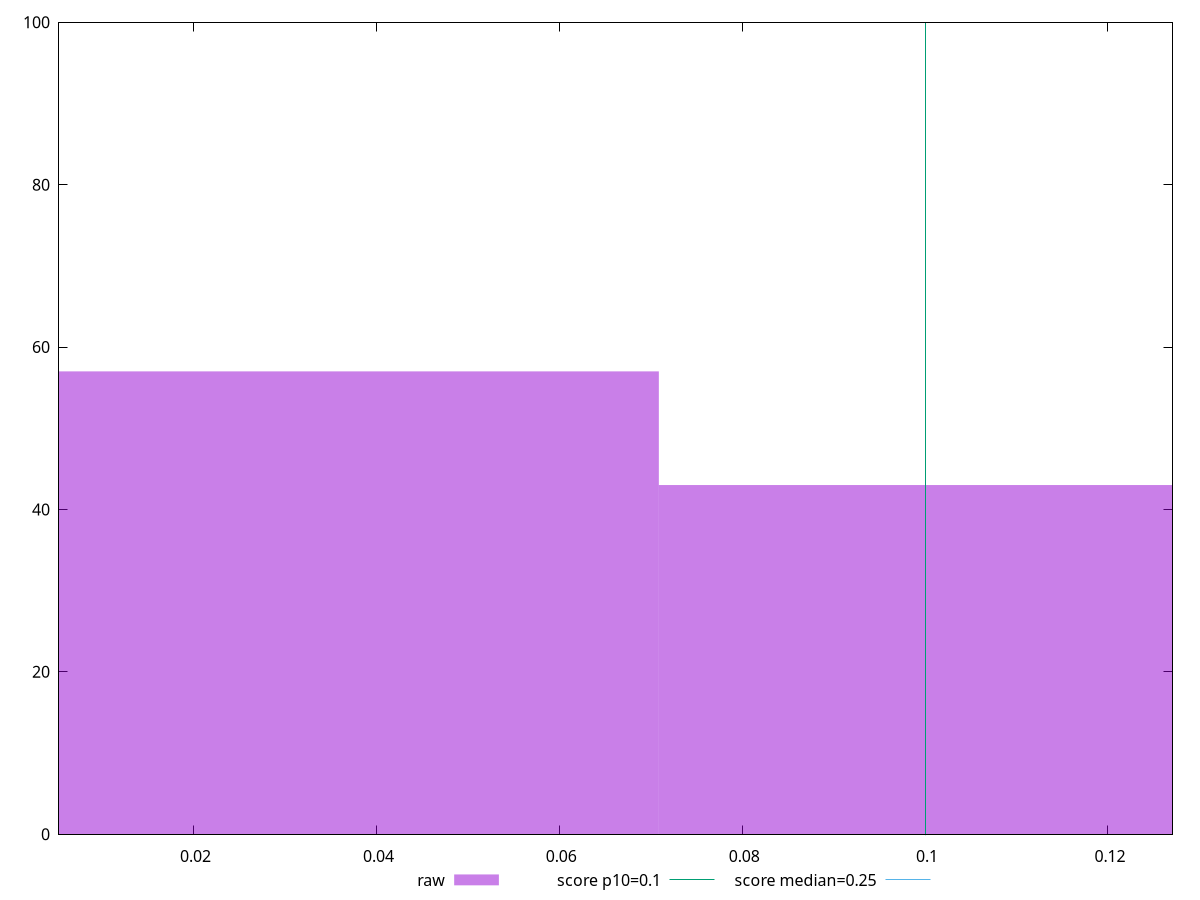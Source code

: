 reset

$raw <<EOF
0.14177777419392035 43
0 57
EOF

set key outside below
set boxwidth 0.14177777419392035
set xrange [0.005289688110351562:0.12706176386939155]
set yrange [0:100]
set trange [0:100]
set style fill transparent solid 0.5 noborder

set parametric
set terminal svg size 640, 490 enhanced background rgb 'white'
set output "reports/report_00032_2021-02-25T10-28-15.087Z/cumulative-layout-shift/samples/card/raw/histogram.svg"

plot $raw title "raw" with boxes, \
     0.1,t title "score p10=0.1", \
     0.25,t title "score median=0.25"

reset
